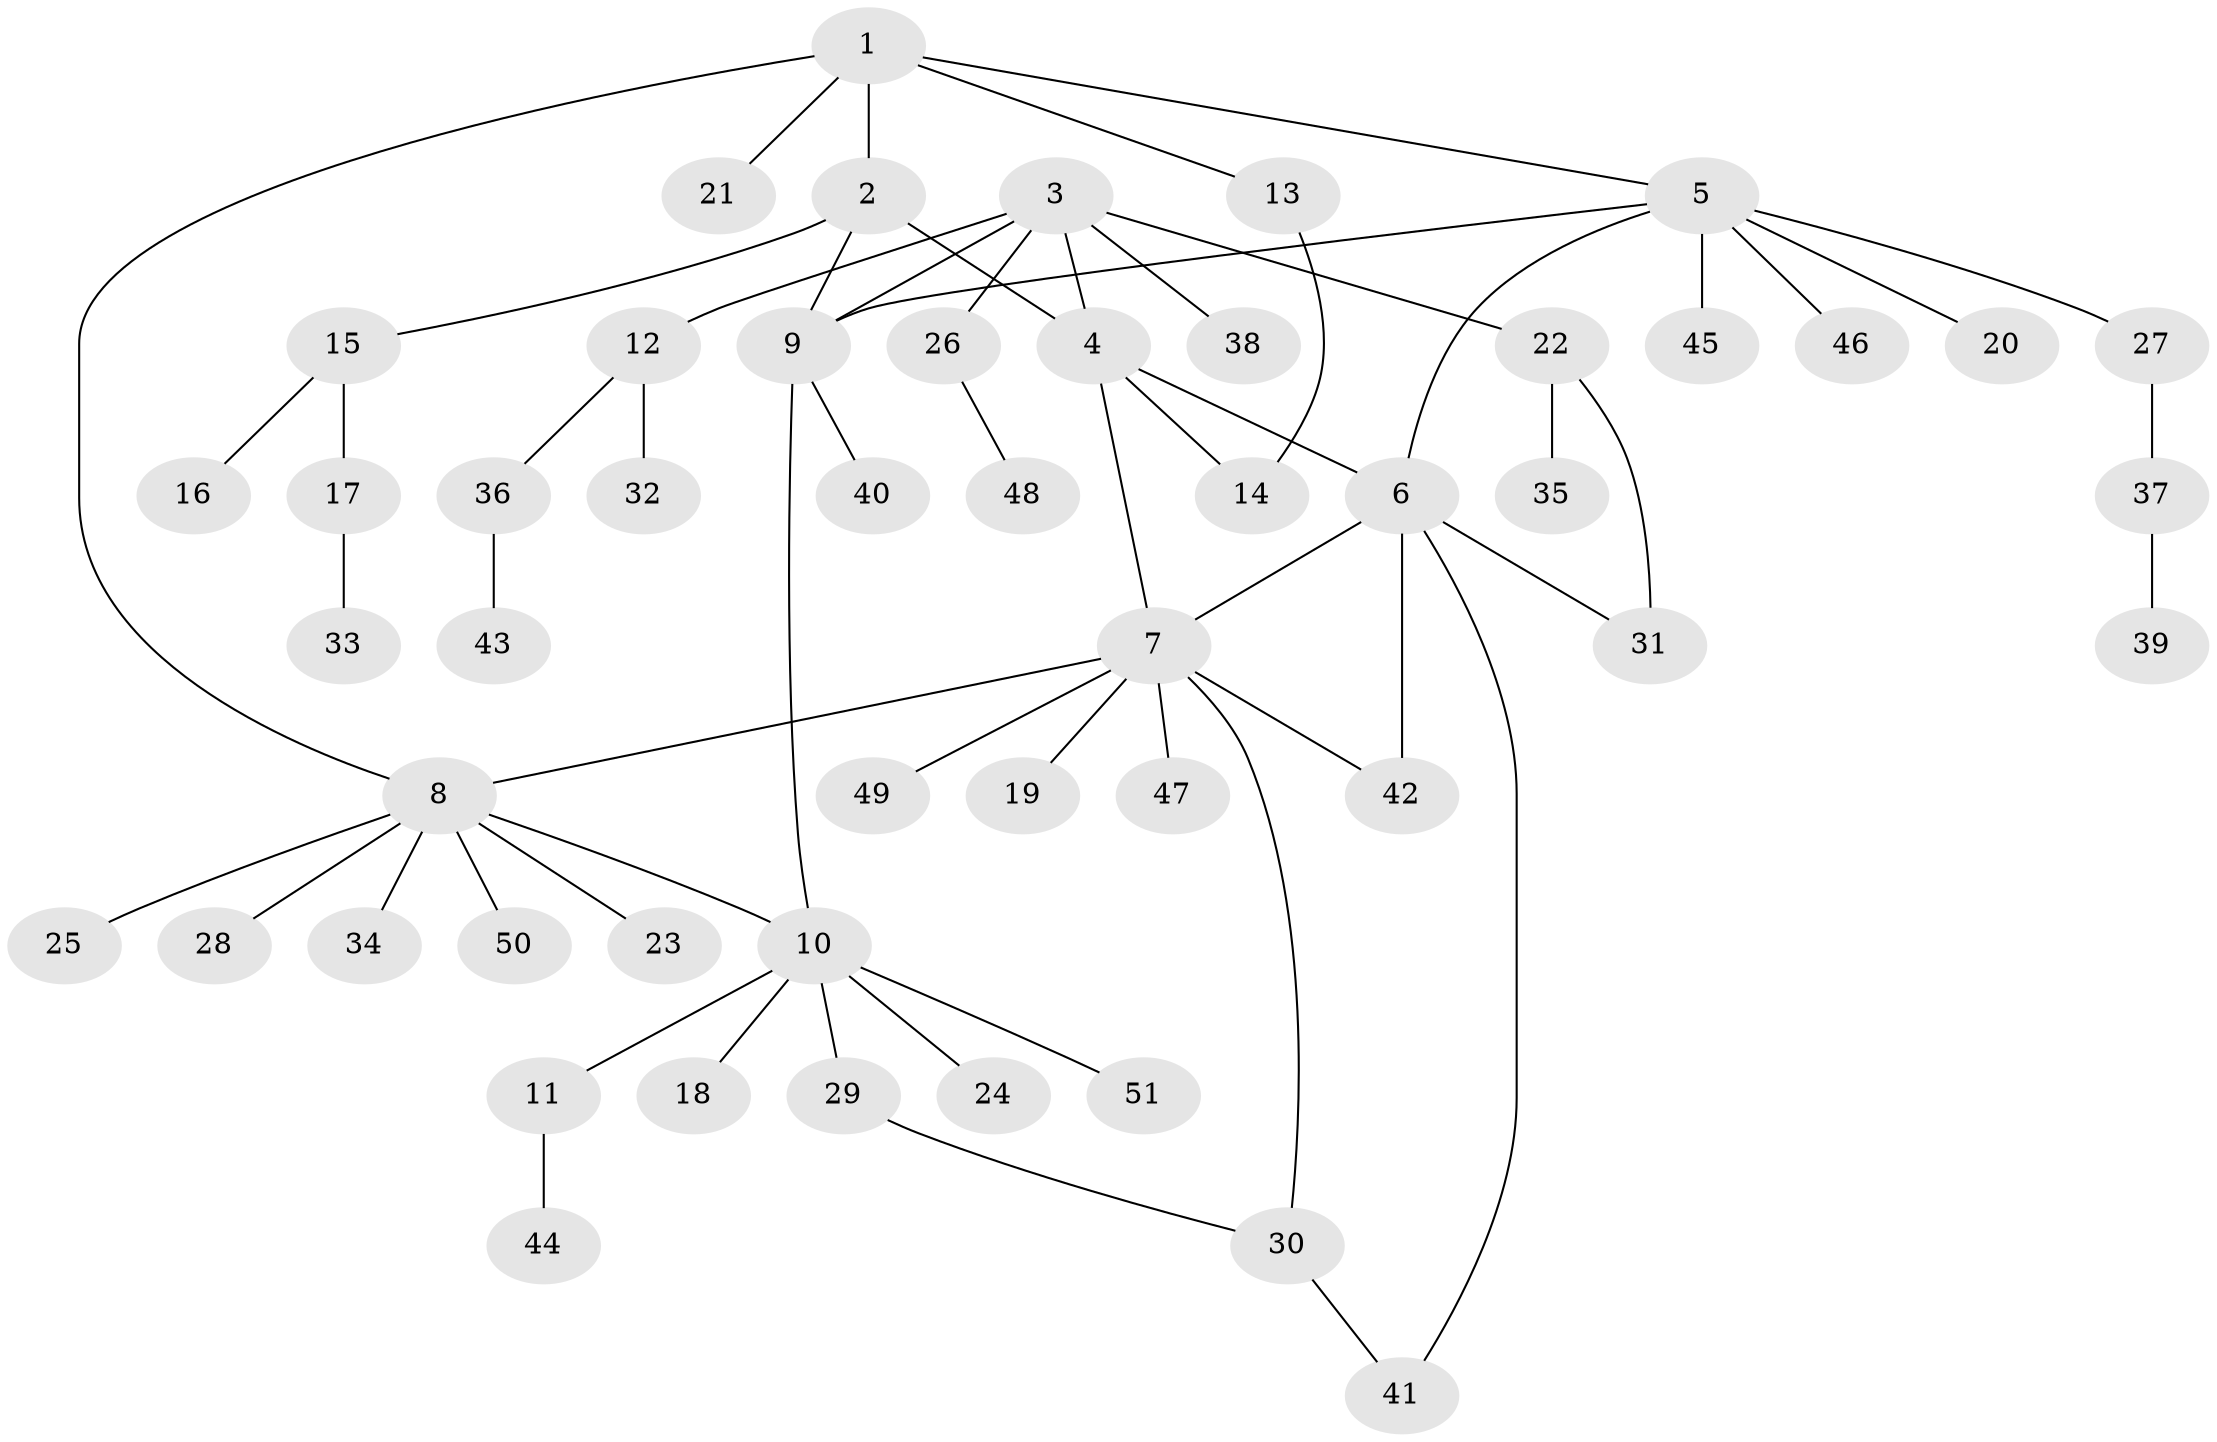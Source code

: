 // coarse degree distribution, {5: 0.1388888888888889, 11: 0.027777777777777776, 7: 0.05555555555555555, 6: 0.027777777777777776, 1: 0.5555555555555556, 2: 0.1388888888888889, 3: 0.05555555555555555}
// Generated by graph-tools (version 1.1) at 2025/24/03/03/25 07:24:13]
// undirected, 51 vertices, 61 edges
graph export_dot {
graph [start="1"]
  node [color=gray90,style=filled];
  1;
  2;
  3;
  4;
  5;
  6;
  7;
  8;
  9;
  10;
  11;
  12;
  13;
  14;
  15;
  16;
  17;
  18;
  19;
  20;
  21;
  22;
  23;
  24;
  25;
  26;
  27;
  28;
  29;
  30;
  31;
  32;
  33;
  34;
  35;
  36;
  37;
  38;
  39;
  40;
  41;
  42;
  43;
  44;
  45;
  46;
  47;
  48;
  49;
  50;
  51;
  1 -- 2;
  1 -- 5;
  1 -- 8;
  1 -- 13;
  1 -- 21;
  2 -- 4;
  2 -- 9;
  2 -- 15;
  3 -- 4;
  3 -- 9;
  3 -- 12;
  3 -- 22;
  3 -- 26;
  3 -- 38;
  4 -- 6;
  4 -- 7;
  4 -- 14;
  5 -- 6;
  5 -- 9;
  5 -- 20;
  5 -- 27;
  5 -- 45;
  5 -- 46;
  6 -- 7;
  6 -- 31;
  6 -- 41;
  6 -- 42;
  7 -- 8;
  7 -- 19;
  7 -- 30;
  7 -- 42;
  7 -- 47;
  7 -- 49;
  8 -- 10;
  8 -- 23;
  8 -- 25;
  8 -- 28;
  8 -- 34;
  8 -- 50;
  9 -- 10;
  9 -- 40;
  10 -- 11;
  10 -- 18;
  10 -- 24;
  10 -- 29;
  10 -- 51;
  11 -- 44;
  12 -- 32;
  12 -- 36;
  13 -- 14;
  15 -- 16;
  15 -- 17;
  17 -- 33;
  22 -- 31;
  22 -- 35;
  26 -- 48;
  27 -- 37;
  29 -- 30;
  30 -- 41;
  36 -- 43;
  37 -- 39;
}
